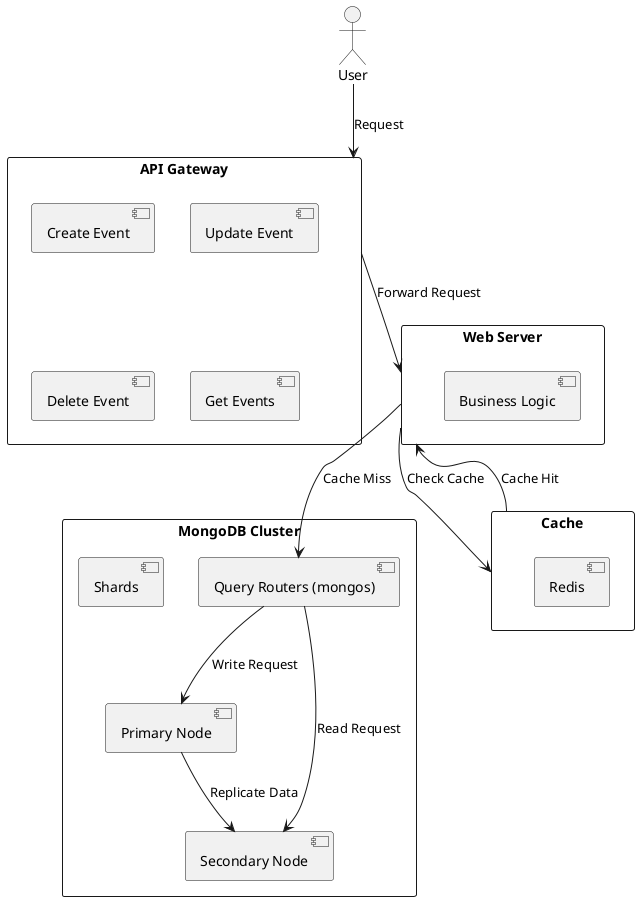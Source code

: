 @startuml

actor User

rectangle "API Gateway" {
  [Create Event]
  [Update Event]
  [Delete Event]
  [Get Events]
}

rectangle "Web Server" {
  [Business Logic]
}

rectangle "MongoDB Cluster" {
  [Query Routers (mongos)]
  [Shards]
  [Primary Node]
  [Secondary Node]
}

rectangle "Cache" {
  [Redis]
}

User --> "API Gateway": Request
"API Gateway" --> "Web Server": Forward Request
"Web Server" --> "Cache": Check Cache
"Cache" --> "Web Server": Cache Hit
"Web Server" --> "Query Routers (mongos)": Cache Miss
"Query Routers (mongos)" --> "Secondary Node": Read Request
"Query Routers (mongos)" --> "Primary Node": Write Request
"Primary Node" --> "Secondary Node": Replicate Data

@enduml
